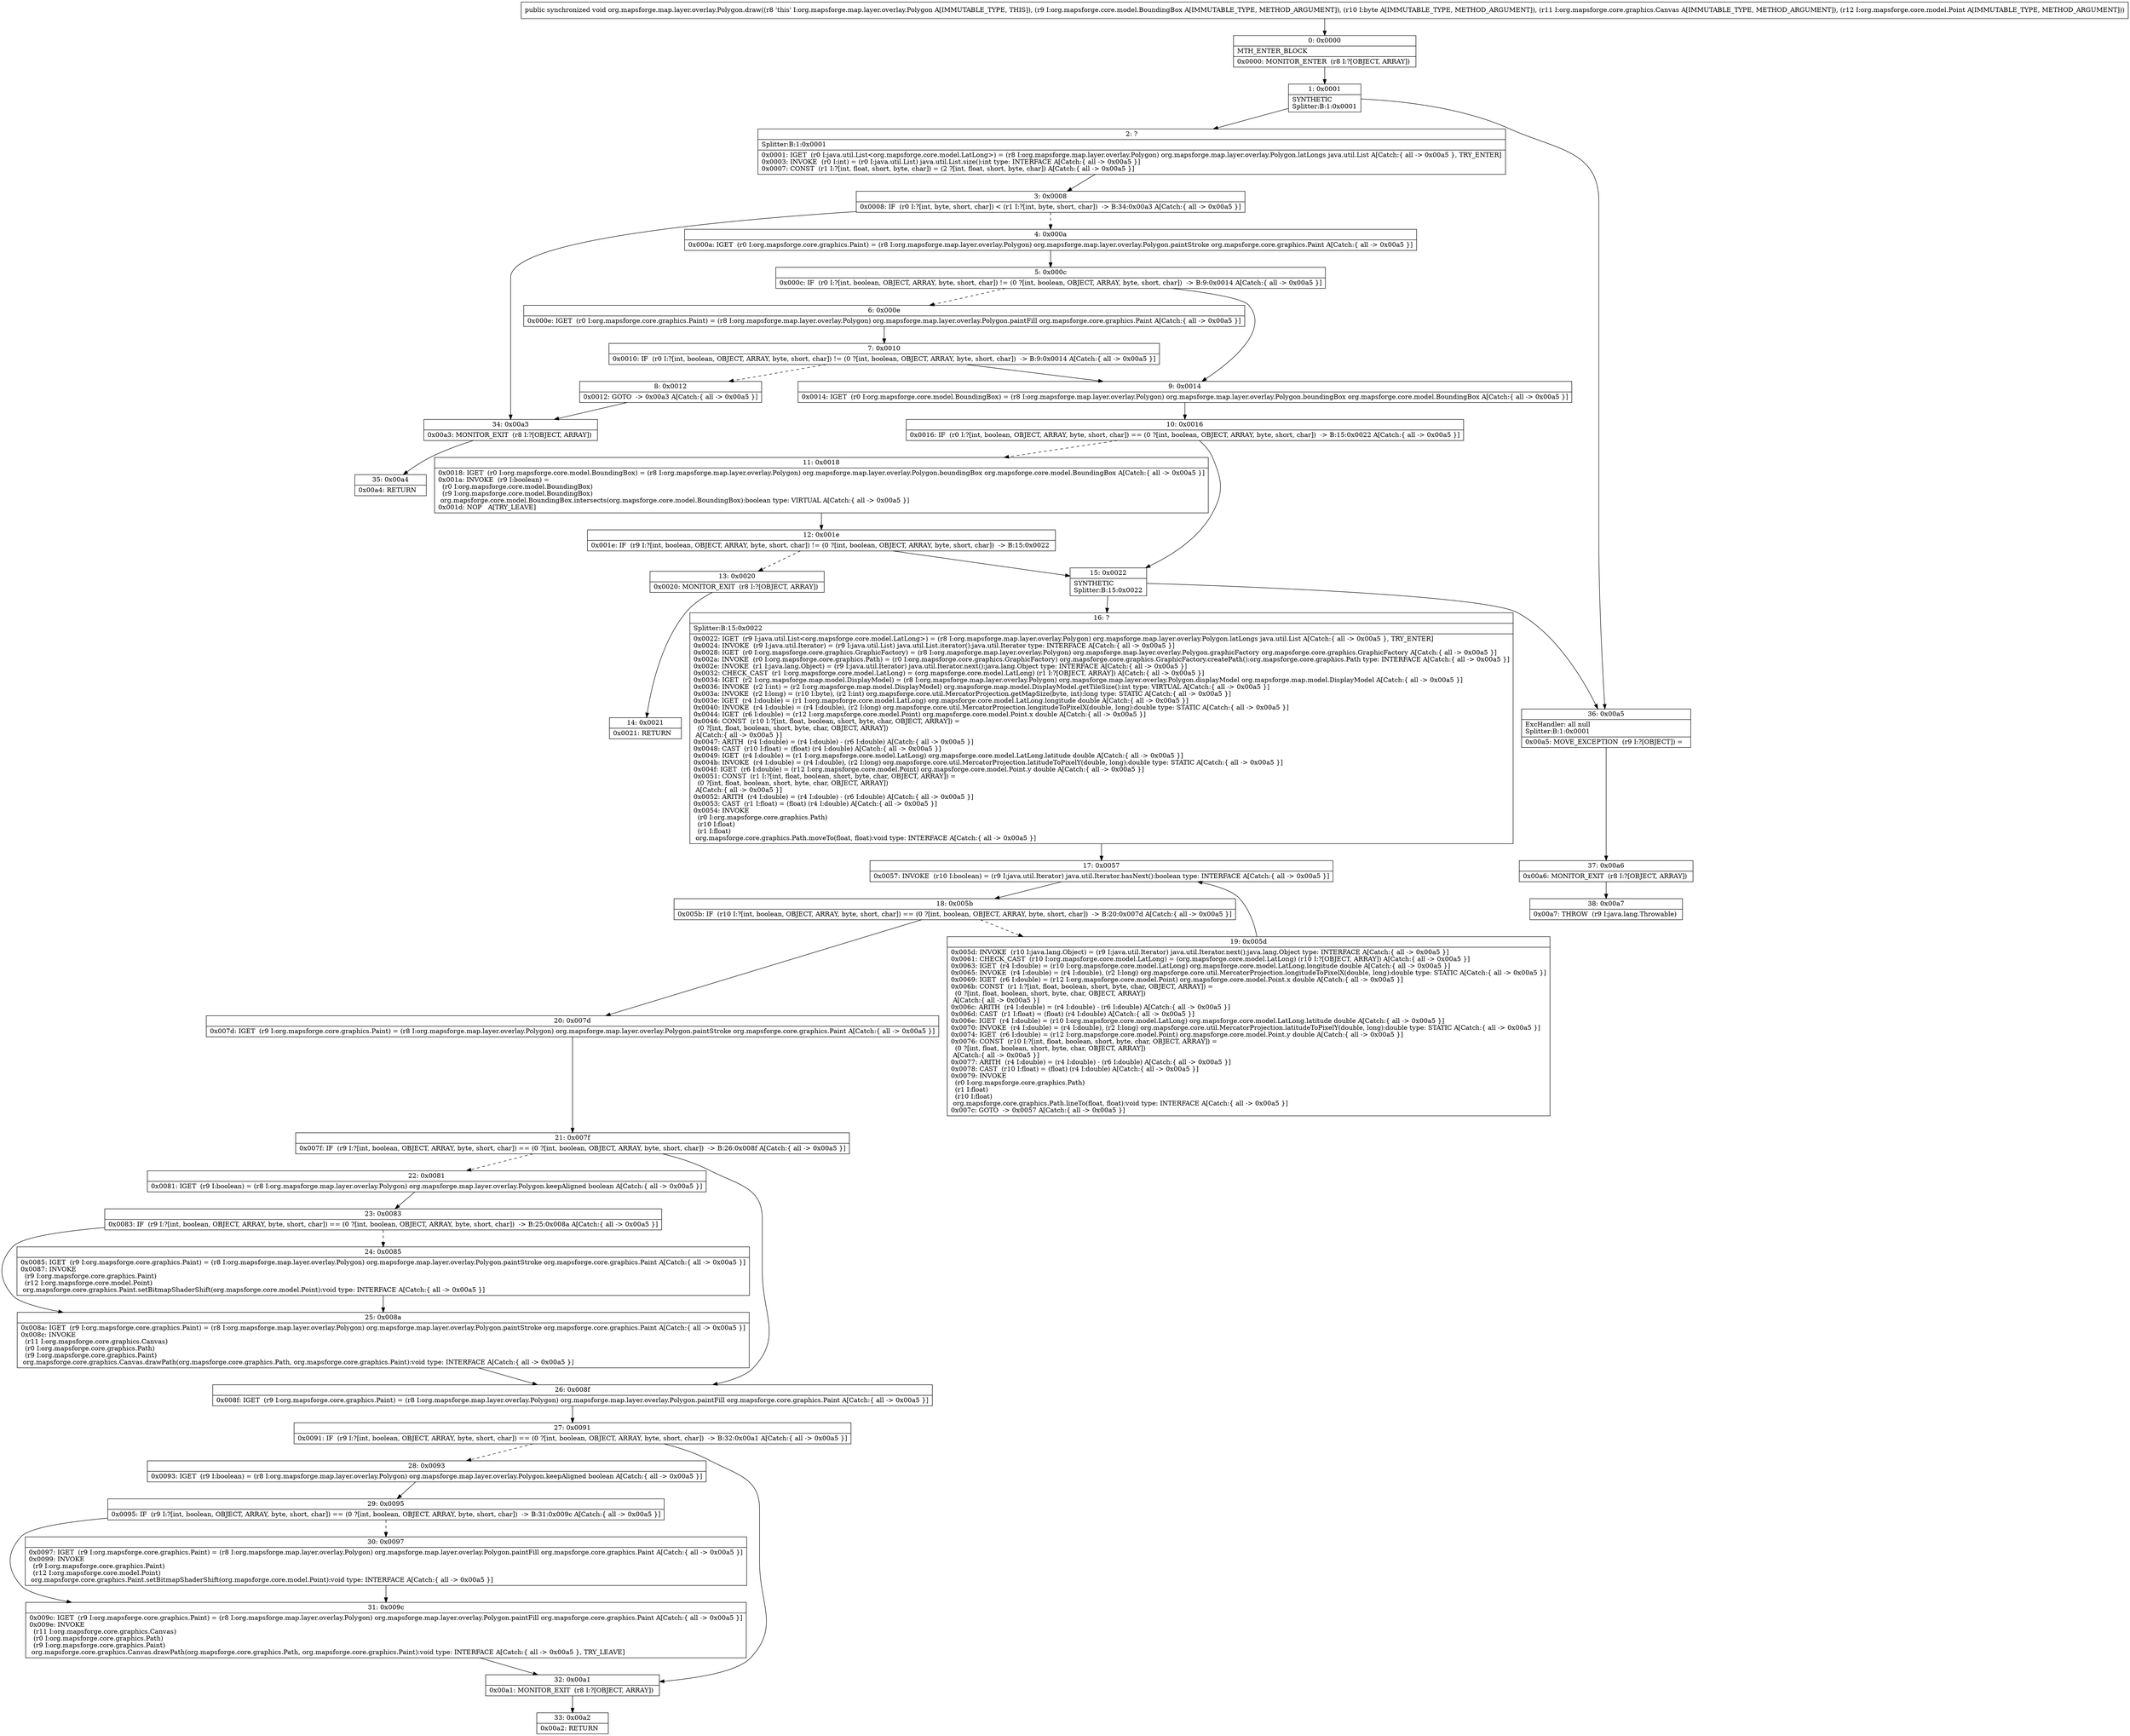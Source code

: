 digraph "CFG fororg.mapsforge.map.layer.overlay.Polygon.draw(Lorg\/mapsforge\/core\/model\/BoundingBox;BLorg\/mapsforge\/core\/graphics\/Canvas;Lorg\/mapsforge\/core\/model\/Point;)V" {
Node_0 [shape=record,label="{0\:\ 0x0000|MTH_ENTER_BLOCK\l|0x0000: MONITOR_ENTER  (r8 I:?[OBJECT, ARRAY]) \l}"];
Node_1 [shape=record,label="{1\:\ 0x0001|SYNTHETIC\lSplitter:B:1:0x0001\l}"];
Node_2 [shape=record,label="{2\:\ ?|Splitter:B:1:0x0001\l|0x0001: IGET  (r0 I:java.util.List\<org.mapsforge.core.model.LatLong\>) = (r8 I:org.mapsforge.map.layer.overlay.Polygon) org.mapsforge.map.layer.overlay.Polygon.latLongs java.util.List A[Catch:\{ all \-\> 0x00a5 \}, TRY_ENTER]\l0x0003: INVOKE  (r0 I:int) = (r0 I:java.util.List) java.util.List.size():int type: INTERFACE A[Catch:\{ all \-\> 0x00a5 \}]\l0x0007: CONST  (r1 I:?[int, float, short, byte, char]) = (2 ?[int, float, short, byte, char]) A[Catch:\{ all \-\> 0x00a5 \}]\l}"];
Node_3 [shape=record,label="{3\:\ 0x0008|0x0008: IF  (r0 I:?[int, byte, short, char]) \< (r1 I:?[int, byte, short, char])  \-\> B:34:0x00a3 A[Catch:\{ all \-\> 0x00a5 \}]\l}"];
Node_4 [shape=record,label="{4\:\ 0x000a|0x000a: IGET  (r0 I:org.mapsforge.core.graphics.Paint) = (r8 I:org.mapsforge.map.layer.overlay.Polygon) org.mapsforge.map.layer.overlay.Polygon.paintStroke org.mapsforge.core.graphics.Paint A[Catch:\{ all \-\> 0x00a5 \}]\l}"];
Node_5 [shape=record,label="{5\:\ 0x000c|0x000c: IF  (r0 I:?[int, boolean, OBJECT, ARRAY, byte, short, char]) != (0 ?[int, boolean, OBJECT, ARRAY, byte, short, char])  \-\> B:9:0x0014 A[Catch:\{ all \-\> 0x00a5 \}]\l}"];
Node_6 [shape=record,label="{6\:\ 0x000e|0x000e: IGET  (r0 I:org.mapsforge.core.graphics.Paint) = (r8 I:org.mapsforge.map.layer.overlay.Polygon) org.mapsforge.map.layer.overlay.Polygon.paintFill org.mapsforge.core.graphics.Paint A[Catch:\{ all \-\> 0x00a5 \}]\l}"];
Node_7 [shape=record,label="{7\:\ 0x0010|0x0010: IF  (r0 I:?[int, boolean, OBJECT, ARRAY, byte, short, char]) != (0 ?[int, boolean, OBJECT, ARRAY, byte, short, char])  \-\> B:9:0x0014 A[Catch:\{ all \-\> 0x00a5 \}]\l}"];
Node_8 [shape=record,label="{8\:\ 0x0012|0x0012: GOTO  \-\> 0x00a3 A[Catch:\{ all \-\> 0x00a5 \}]\l}"];
Node_9 [shape=record,label="{9\:\ 0x0014|0x0014: IGET  (r0 I:org.mapsforge.core.model.BoundingBox) = (r8 I:org.mapsforge.map.layer.overlay.Polygon) org.mapsforge.map.layer.overlay.Polygon.boundingBox org.mapsforge.core.model.BoundingBox A[Catch:\{ all \-\> 0x00a5 \}]\l}"];
Node_10 [shape=record,label="{10\:\ 0x0016|0x0016: IF  (r0 I:?[int, boolean, OBJECT, ARRAY, byte, short, char]) == (0 ?[int, boolean, OBJECT, ARRAY, byte, short, char])  \-\> B:15:0x0022 A[Catch:\{ all \-\> 0x00a5 \}]\l}"];
Node_11 [shape=record,label="{11\:\ 0x0018|0x0018: IGET  (r0 I:org.mapsforge.core.model.BoundingBox) = (r8 I:org.mapsforge.map.layer.overlay.Polygon) org.mapsforge.map.layer.overlay.Polygon.boundingBox org.mapsforge.core.model.BoundingBox A[Catch:\{ all \-\> 0x00a5 \}]\l0x001a: INVOKE  (r9 I:boolean) = \l  (r0 I:org.mapsforge.core.model.BoundingBox)\l  (r9 I:org.mapsforge.core.model.BoundingBox)\l org.mapsforge.core.model.BoundingBox.intersects(org.mapsforge.core.model.BoundingBox):boolean type: VIRTUAL A[Catch:\{ all \-\> 0x00a5 \}]\l0x001d: NOP   A[TRY_LEAVE]\l}"];
Node_12 [shape=record,label="{12\:\ 0x001e|0x001e: IF  (r9 I:?[int, boolean, OBJECT, ARRAY, byte, short, char]) != (0 ?[int, boolean, OBJECT, ARRAY, byte, short, char])  \-\> B:15:0x0022 \l}"];
Node_13 [shape=record,label="{13\:\ 0x0020|0x0020: MONITOR_EXIT  (r8 I:?[OBJECT, ARRAY]) \l}"];
Node_14 [shape=record,label="{14\:\ 0x0021|0x0021: RETURN   \l}"];
Node_15 [shape=record,label="{15\:\ 0x0022|SYNTHETIC\lSplitter:B:15:0x0022\l}"];
Node_16 [shape=record,label="{16\:\ ?|Splitter:B:15:0x0022\l|0x0022: IGET  (r9 I:java.util.List\<org.mapsforge.core.model.LatLong\>) = (r8 I:org.mapsforge.map.layer.overlay.Polygon) org.mapsforge.map.layer.overlay.Polygon.latLongs java.util.List A[Catch:\{ all \-\> 0x00a5 \}, TRY_ENTER]\l0x0024: INVOKE  (r9 I:java.util.Iterator) = (r9 I:java.util.List) java.util.List.iterator():java.util.Iterator type: INTERFACE A[Catch:\{ all \-\> 0x00a5 \}]\l0x0028: IGET  (r0 I:org.mapsforge.core.graphics.GraphicFactory) = (r8 I:org.mapsforge.map.layer.overlay.Polygon) org.mapsforge.map.layer.overlay.Polygon.graphicFactory org.mapsforge.core.graphics.GraphicFactory A[Catch:\{ all \-\> 0x00a5 \}]\l0x002a: INVOKE  (r0 I:org.mapsforge.core.graphics.Path) = (r0 I:org.mapsforge.core.graphics.GraphicFactory) org.mapsforge.core.graphics.GraphicFactory.createPath():org.mapsforge.core.graphics.Path type: INTERFACE A[Catch:\{ all \-\> 0x00a5 \}]\l0x002e: INVOKE  (r1 I:java.lang.Object) = (r9 I:java.util.Iterator) java.util.Iterator.next():java.lang.Object type: INTERFACE A[Catch:\{ all \-\> 0x00a5 \}]\l0x0032: CHECK_CAST  (r1 I:org.mapsforge.core.model.LatLong) = (org.mapsforge.core.model.LatLong) (r1 I:?[OBJECT, ARRAY]) A[Catch:\{ all \-\> 0x00a5 \}]\l0x0034: IGET  (r2 I:org.mapsforge.map.model.DisplayModel) = (r8 I:org.mapsforge.map.layer.overlay.Polygon) org.mapsforge.map.layer.overlay.Polygon.displayModel org.mapsforge.map.model.DisplayModel A[Catch:\{ all \-\> 0x00a5 \}]\l0x0036: INVOKE  (r2 I:int) = (r2 I:org.mapsforge.map.model.DisplayModel) org.mapsforge.map.model.DisplayModel.getTileSize():int type: VIRTUAL A[Catch:\{ all \-\> 0x00a5 \}]\l0x003a: INVOKE  (r2 I:long) = (r10 I:byte), (r2 I:int) org.mapsforge.core.util.MercatorProjection.getMapSize(byte, int):long type: STATIC A[Catch:\{ all \-\> 0x00a5 \}]\l0x003e: IGET  (r4 I:double) = (r1 I:org.mapsforge.core.model.LatLong) org.mapsforge.core.model.LatLong.longitude double A[Catch:\{ all \-\> 0x00a5 \}]\l0x0040: INVOKE  (r4 I:double) = (r4 I:double), (r2 I:long) org.mapsforge.core.util.MercatorProjection.longitudeToPixelX(double, long):double type: STATIC A[Catch:\{ all \-\> 0x00a5 \}]\l0x0044: IGET  (r6 I:double) = (r12 I:org.mapsforge.core.model.Point) org.mapsforge.core.model.Point.x double A[Catch:\{ all \-\> 0x00a5 \}]\l0x0046: CONST  (r10 I:?[int, float, boolean, short, byte, char, OBJECT, ARRAY]) = \l  (0 ?[int, float, boolean, short, byte, char, OBJECT, ARRAY])\l A[Catch:\{ all \-\> 0x00a5 \}]\l0x0047: ARITH  (r4 I:double) = (r4 I:double) \- (r6 I:double) A[Catch:\{ all \-\> 0x00a5 \}]\l0x0048: CAST  (r10 I:float) = (float) (r4 I:double) A[Catch:\{ all \-\> 0x00a5 \}]\l0x0049: IGET  (r4 I:double) = (r1 I:org.mapsforge.core.model.LatLong) org.mapsforge.core.model.LatLong.latitude double A[Catch:\{ all \-\> 0x00a5 \}]\l0x004b: INVOKE  (r4 I:double) = (r4 I:double), (r2 I:long) org.mapsforge.core.util.MercatorProjection.latitudeToPixelY(double, long):double type: STATIC A[Catch:\{ all \-\> 0x00a5 \}]\l0x004f: IGET  (r6 I:double) = (r12 I:org.mapsforge.core.model.Point) org.mapsforge.core.model.Point.y double A[Catch:\{ all \-\> 0x00a5 \}]\l0x0051: CONST  (r1 I:?[int, float, boolean, short, byte, char, OBJECT, ARRAY]) = \l  (0 ?[int, float, boolean, short, byte, char, OBJECT, ARRAY])\l A[Catch:\{ all \-\> 0x00a5 \}]\l0x0052: ARITH  (r4 I:double) = (r4 I:double) \- (r6 I:double) A[Catch:\{ all \-\> 0x00a5 \}]\l0x0053: CAST  (r1 I:float) = (float) (r4 I:double) A[Catch:\{ all \-\> 0x00a5 \}]\l0x0054: INVOKE  \l  (r0 I:org.mapsforge.core.graphics.Path)\l  (r10 I:float)\l  (r1 I:float)\l org.mapsforge.core.graphics.Path.moveTo(float, float):void type: INTERFACE A[Catch:\{ all \-\> 0x00a5 \}]\l}"];
Node_17 [shape=record,label="{17\:\ 0x0057|0x0057: INVOKE  (r10 I:boolean) = (r9 I:java.util.Iterator) java.util.Iterator.hasNext():boolean type: INTERFACE A[Catch:\{ all \-\> 0x00a5 \}]\l}"];
Node_18 [shape=record,label="{18\:\ 0x005b|0x005b: IF  (r10 I:?[int, boolean, OBJECT, ARRAY, byte, short, char]) == (0 ?[int, boolean, OBJECT, ARRAY, byte, short, char])  \-\> B:20:0x007d A[Catch:\{ all \-\> 0x00a5 \}]\l}"];
Node_19 [shape=record,label="{19\:\ 0x005d|0x005d: INVOKE  (r10 I:java.lang.Object) = (r9 I:java.util.Iterator) java.util.Iterator.next():java.lang.Object type: INTERFACE A[Catch:\{ all \-\> 0x00a5 \}]\l0x0061: CHECK_CAST  (r10 I:org.mapsforge.core.model.LatLong) = (org.mapsforge.core.model.LatLong) (r10 I:?[OBJECT, ARRAY]) A[Catch:\{ all \-\> 0x00a5 \}]\l0x0063: IGET  (r4 I:double) = (r10 I:org.mapsforge.core.model.LatLong) org.mapsforge.core.model.LatLong.longitude double A[Catch:\{ all \-\> 0x00a5 \}]\l0x0065: INVOKE  (r4 I:double) = (r4 I:double), (r2 I:long) org.mapsforge.core.util.MercatorProjection.longitudeToPixelX(double, long):double type: STATIC A[Catch:\{ all \-\> 0x00a5 \}]\l0x0069: IGET  (r6 I:double) = (r12 I:org.mapsforge.core.model.Point) org.mapsforge.core.model.Point.x double A[Catch:\{ all \-\> 0x00a5 \}]\l0x006b: CONST  (r1 I:?[int, float, boolean, short, byte, char, OBJECT, ARRAY]) = \l  (0 ?[int, float, boolean, short, byte, char, OBJECT, ARRAY])\l A[Catch:\{ all \-\> 0x00a5 \}]\l0x006c: ARITH  (r4 I:double) = (r4 I:double) \- (r6 I:double) A[Catch:\{ all \-\> 0x00a5 \}]\l0x006d: CAST  (r1 I:float) = (float) (r4 I:double) A[Catch:\{ all \-\> 0x00a5 \}]\l0x006e: IGET  (r4 I:double) = (r10 I:org.mapsforge.core.model.LatLong) org.mapsforge.core.model.LatLong.latitude double A[Catch:\{ all \-\> 0x00a5 \}]\l0x0070: INVOKE  (r4 I:double) = (r4 I:double), (r2 I:long) org.mapsforge.core.util.MercatorProjection.latitudeToPixelY(double, long):double type: STATIC A[Catch:\{ all \-\> 0x00a5 \}]\l0x0074: IGET  (r6 I:double) = (r12 I:org.mapsforge.core.model.Point) org.mapsforge.core.model.Point.y double A[Catch:\{ all \-\> 0x00a5 \}]\l0x0076: CONST  (r10 I:?[int, float, boolean, short, byte, char, OBJECT, ARRAY]) = \l  (0 ?[int, float, boolean, short, byte, char, OBJECT, ARRAY])\l A[Catch:\{ all \-\> 0x00a5 \}]\l0x0077: ARITH  (r4 I:double) = (r4 I:double) \- (r6 I:double) A[Catch:\{ all \-\> 0x00a5 \}]\l0x0078: CAST  (r10 I:float) = (float) (r4 I:double) A[Catch:\{ all \-\> 0x00a5 \}]\l0x0079: INVOKE  \l  (r0 I:org.mapsforge.core.graphics.Path)\l  (r1 I:float)\l  (r10 I:float)\l org.mapsforge.core.graphics.Path.lineTo(float, float):void type: INTERFACE A[Catch:\{ all \-\> 0x00a5 \}]\l0x007c: GOTO  \-\> 0x0057 A[Catch:\{ all \-\> 0x00a5 \}]\l}"];
Node_20 [shape=record,label="{20\:\ 0x007d|0x007d: IGET  (r9 I:org.mapsforge.core.graphics.Paint) = (r8 I:org.mapsforge.map.layer.overlay.Polygon) org.mapsforge.map.layer.overlay.Polygon.paintStroke org.mapsforge.core.graphics.Paint A[Catch:\{ all \-\> 0x00a5 \}]\l}"];
Node_21 [shape=record,label="{21\:\ 0x007f|0x007f: IF  (r9 I:?[int, boolean, OBJECT, ARRAY, byte, short, char]) == (0 ?[int, boolean, OBJECT, ARRAY, byte, short, char])  \-\> B:26:0x008f A[Catch:\{ all \-\> 0x00a5 \}]\l}"];
Node_22 [shape=record,label="{22\:\ 0x0081|0x0081: IGET  (r9 I:boolean) = (r8 I:org.mapsforge.map.layer.overlay.Polygon) org.mapsforge.map.layer.overlay.Polygon.keepAligned boolean A[Catch:\{ all \-\> 0x00a5 \}]\l}"];
Node_23 [shape=record,label="{23\:\ 0x0083|0x0083: IF  (r9 I:?[int, boolean, OBJECT, ARRAY, byte, short, char]) == (0 ?[int, boolean, OBJECT, ARRAY, byte, short, char])  \-\> B:25:0x008a A[Catch:\{ all \-\> 0x00a5 \}]\l}"];
Node_24 [shape=record,label="{24\:\ 0x0085|0x0085: IGET  (r9 I:org.mapsforge.core.graphics.Paint) = (r8 I:org.mapsforge.map.layer.overlay.Polygon) org.mapsforge.map.layer.overlay.Polygon.paintStroke org.mapsforge.core.graphics.Paint A[Catch:\{ all \-\> 0x00a5 \}]\l0x0087: INVOKE  \l  (r9 I:org.mapsforge.core.graphics.Paint)\l  (r12 I:org.mapsforge.core.model.Point)\l org.mapsforge.core.graphics.Paint.setBitmapShaderShift(org.mapsforge.core.model.Point):void type: INTERFACE A[Catch:\{ all \-\> 0x00a5 \}]\l}"];
Node_25 [shape=record,label="{25\:\ 0x008a|0x008a: IGET  (r9 I:org.mapsforge.core.graphics.Paint) = (r8 I:org.mapsforge.map.layer.overlay.Polygon) org.mapsforge.map.layer.overlay.Polygon.paintStroke org.mapsforge.core.graphics.Paint A[Catch:\{ all \-\> 0x00a5 \}]\l0x008c: INVOKE  \l  (r11 I:org.mapsforge.core.graphics.Canvas)\l  (r0 I:org.mapsforge.core.graphics.Path)\l  (r9 I:org.mapsforge.core.graphics.Paint)\l org.mapsforge.core.graphics.Canvas.drawPath(org.mapsforge.core.graphics.Path, org.mapsforge.core.graphics.Paint):void type: INTERFACE A[Catch:\{ all \-\> 0x00a5 \}]\l}"];
Node_26 [shape=record,label="{26\:\ 0x008f|0x008f: IGET  (r9 I:org.mapsforge.core.graphics.Paint) = (r8 I:org.mapsforge.map.layer.overlay.Polygon) org.mapsforge.map.layer.overlay.Polygon.paintFill org.mapsforge.core.graphics.Paint A[Catch:\{ all \-\> 0x00a5 \}]\l}"];
Node_27 [shape=record,label="{27\:\ 0x0091|0x0091: IF  (r9 I:?[int, boolean, OBJECT, ARRAY, byte, short, char]) == (0 ?[int, boolean, OBJECT, ARRAY, byte, short, char])  \-\> B:32:0x00a1 A[Catch:\{ all \-\> 0x00a5 \}]\l}"];
Node_28 [shape=record,label="{28\:\ 0x0093|0x0093: IGET  (r9 I:boolean) = (r8 I:org.mapsforge.map.layer.overlay.Polygon) org.mapsforge.map.layer.overlay.Polygon.keepAligned boolean A[Catch:\{ all \-\> 0x00a5 \}]\l}"];
Node_29 [shape=record,label="{29\:\ 0x0095|0x0095: IF  (r9 I:?[int, boolean, OBJECT, ARRAY, byte, short, char]) == (0 ?[int, boolean, OBJECT, ARRAY, byte, short, char])  \-\> B:31:0x009c A[Catch:\{ all \-\> 0x00a5 \}]\l}"];
Node_30 [shape=record,label="{30\:\ 0x0097|0x0097: IGET  (r9 I:org.mapsforge.core.graphics.Paint) = (r8 I:org.mapsforge.map.layer.overlay.Polygon) org.mapsforge.map.layer.overlay.Polygon.paintFill org.mapsforge.core.graphics.Paint A[Catch:\{ all \-\> 0x00a5 \}]\l0x0099: INVOKE  \l  (r9 I:org.mapsforge.core.graphics.Paint)\l  (r12 I:org.mapsforge.core.model.Point)\l org.mapsforge.core.graphics.Paint.setBitmapShaderShift(org.mapsforge.core.model.Point):void type: INTERFACE A[Catch:\{ all \-\> 0x00a5 \}]\l}"];
Node_31 [shape=record,label="{31\:\ 0x009c|0x009c: IGET  (r9 I:org.mapsforge.core.graphics.Paint) = (r8 I:org.mapsforge.map.layer.overlay.Polygon) org.mapsforge.map.layer.overlay.Polygon.paintFill org.mapsforge.core.graphics.Paint A[Catch:\{ all \-\> 0x00a5 \}]\l0x009e: INVOKE  \l  (r11 I:org.mapsforge.core.graphics.Canvas)\l  (r0 I:org.mapsforge.core.graphics.Path)\l  (r9 I:org.mapsforge.core.graphics.Paint)\l org.mapsforge.core.graphics.Canvas.drawPath(org.mapsforge.core.graphics.Path, org.mapsforge.core.graphics.Paint):void type: INTERFACE A[Catch:\{ all \-\> 0x00a5 \}, TRY_LEAVE]\l}"];
Node_32 [shape=record,label="{32\:\ 0x00a1|0x00a1: MONITOR_EXIT  (r8 I:?[OBJECT, ARRAY]) \l}"];
Node_33 [shape=record,label="{33\:\ 0x00a2|0x00a2: RETURN   \l}"];
Node_34 [shape=record,label="{34\:\ 0x00a3|0x00a3: MONITOR_EXIT  (r8 I:?[OBJECT, ARRAY]) \l}"];
Node_35 [shape=record,label="{35\:\ 0x00a4|0x00a4: RETURN   \l}"];
Node_36 [shape=record,label="{36\:\ 0x00a5|ExcHandler: all null\lSplitter:B:1:0x0001\l|0x00a5: MOVE_EXCEPTION  (r9 I:?[OBJECT]) =  \l}"];
Node_37 [shape=record,label="{37\:\ 0x00a6|0x00a6: MONITOR_EXIT  (r8 I:?[OBJECT, ARRAY]) \l}"];
Node_38 [shape=record,label="{38\:\ 0x00a7|0x00a7: THROW  (r9 I:java.lang.Throwable) \l}"];
MethodNode[shape=record,label="{public synchronized void org.mapsforge.map.layer.overlay.Polygon.draw((r8 'this' I:org.mapsforge.map.layer.overlay.Polygon A[IMMUTABLE_TYPE, THIS]), (r9 I:org.mapsforge.core.model.BoundingBox A[IMMUTABLE_TYPE, METHOD_ARGUMENT]), (r10 I:byte A[IMMUTABLE_TYPE, METHOD_ARGUMENT]), (r11 I:org.mapsforge.core.graphics.Canvas A[IMMUTABLE_TYPE, METHOD_ARGUMENT]), (r12 I:org.mapsforge.core.model.Point A[IMMUTABLE_TYPE, METHOD_ARGUMENT])) }"];
MethodNode -> Node_0;
Node_0 -> Node_1;
Node_1 -> Node_2;
Node_1 -> Node_36;
Node_2 -> Node_3;
Node_3 -> Node_4[style=dashed];
Node_3 -> Node_34;
Node_4 -> Node_5;
Node_5 -> Node_6[style=dashed];
Node_5 -> Node_9;
Node_6 -> Node_7;
Node_7 -> Node_8[style=dashed];
Node_7 -> Node_9;
Node_8 -> Node_34;
Node_9 -> Node_10;
Node_10 -> Node_11[style=dashed];
Node_10 -> Node_15;
Node_11 -> Node_12;
Node_12 -> Node_13[style=dashed];
Node_12 -> Node_15;
Node_13 -> Node_14;
Node_15 -> Node_16;
Node_15 -> Node_36;
Node_16 -> Node_17;
Node_17 -> Node_18;
Node_18 -> Node_19[style=dashed];
Node_18 -> Node_20;
Node_19 -> Node_17;
Node_20 -> Node_21;
Node_21 -> Node_22[style=dashed];
Node_21 -> Node_26;
Node_22 -> Node_23;
Node_23 -> Node_24[style=dashed];
Node_23 -> Node_25;
Node_24 -> Node_25;
Node_25 -> Node_26;
Node_26 -> Node_27;
Node_27 -> Node_28[style=dashed];
Node_27 -> Node_32;
Node_28 -> Node_29;
Node_29 -> Node_30[style=dashed];
Node_29 -> Node_31;
Node_30 -> Node_31;
Node_31 -> Node_32;
Node_32 -> Node_33;
Node_34 -> Node_35;
Node_36 -> Node_37;
Node_37 -> Node_38;
}

